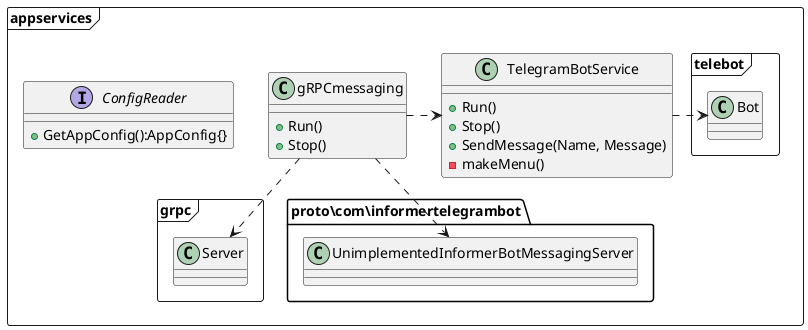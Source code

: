 @startuml app_services
package appservices <<Frame>> {
    interface ConfigReader{
        + GetAppConfig():AppConfig{}
    }
    class gRPCmessaging{
        + Run()
        + Stop()
    }
    class TelegramBotService{
        + Run()
        + Stop()
        + SendMessage(Name, Message)
        - makeMenu()
    }
    
    package telebot <<Frame>>{
        class Bot 
    }

    package grpc <<Frame>>{
        class Server
    }

    package proto\com\informertelegrambot{
        class UnimplementedInformerBotMessagingServer
    }
    
    gRPCmessaging .> TelegramBotService
    gRPCmessaging ..> Server
    gRPCmessaging ..> UnimplementedInformerBotMessagingServer
    TelegramBotService .> Bot
        
}
@enduml